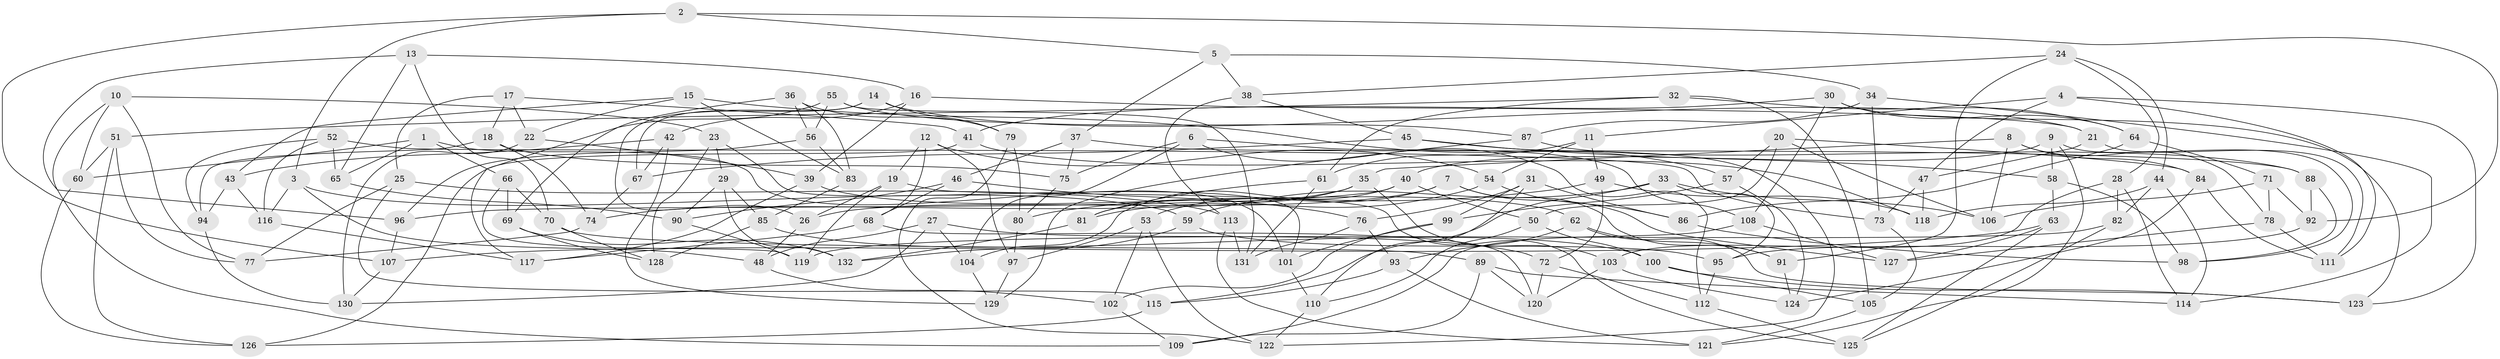 // coarse degree distribution, {6: 0.5365853658536586, 4: 0.3902439024390244, 5: 0.07317073170731707}
// Generated by graph-tools (version 1.1) at 2025/42/03/06/25 10:42:22]
// undirected, 132 vertices, 264 edges
graph export_dot {
graph [start="1"]
  node [color=gray90,style=filled];
  1;
  2;
  3;
  4;
  5;
  6;
  7;
  8;
  9;
  10;
  11;
  12;
  13;
  14;
  15;
  16;
  17;
  18;
  19;
  20;
  21;
  22;
  23;
  24;
  25;
  26;
  27;
  28;
  29;
  30;
  31;
  32;
  33;
  34;
  35;
  36;
  37;
  38;
  39;
  40;
  41;
  42;
  43;
  44;
  45;
  46;
  47;
  48;
  49;
  50;
  51;
  52;
  53;
  54;
  55;
  56;
  57;
  58;
  59;
  60;
  61;
  62;
  63;
  64;
  65;
  66;
  67;
  68;
  69;
  70;
  71;
  72;
  73;
  74;
  75;
  76;
  77;
  78;
  79;
  80;
  81;
  82;
  83;
  84;
  85;
  86;
  87;
  88;
  89;
  90;
  91;
  92;
  93;
  94;
  95;
  96;
  97;
  98;
  99;
  100;
  101;
  102;
  103;
  104;
  105;
  106;
  107;
  108;
  109;
  110;
  111;
  112;
  113;
  114;
  115;
  116;
  117;
  118;
  119;
  120;
  121;
  122;
  123;
  124;
  125;
  126;
  127;
  128;
  129;
  130;
  131;
  132;
  1 -- 66;
  1 -- 65;
  1 -- 101;
  1 -- 60;
  2 -- 92;
  2 -- 5;
  2 -- 107;
  2 -- 3;
  3 -- 116;
  3 -- 59;
  3 -- 48;
  4 -- 47;
  4 -- 111;
  4 -- 123;
  4 -- 11;
  5 -- 37;
  5 -- 38;
  5 -- 34;
  6 -- 104;
  6 -- 75;
  6 -- 112;
  6 -- 108;
  7 -- 53;
  7 -- 26;
  7 -- 91;
  7 -- 127;
  8 -- 84;
  8 -- 78;
  8 -- 106;
  8 -- 35;
  9 -- 58;
  9 -- 121;
  9 -- 98;
  9 -- 40;
  10 -- 109;
  10 -- 60;
  10 -- 23;
  10 -- 77;
  11 -- 54;
  11 -- 61;
  11 -- 49;
  12 -- 97;
  12 -- 54;
  12 -- 19;
  12 -- 68;
  13 -- 16;
  13 -- 65;
  13 -- 70;
  13 -- 96;
  14 -- 79;
  14 -- 26;
  14 -- 21;
  14 -- 67;
  15 -- 43;
  15 -- 57;
  15 -- 22;
  15 -- 83;
  16 -- 42;
  16 -- 39;
  16 -- 21;
  17 -- 25;
  17 -- 22;
  17 -- 18;
  17 -- 41;
  18 -- 74;
  18 -- 94;
  18 -- 75;
  19 -- 119;
  19 -- 125;
  19 -- 26;
  20 -- 106;
  20 -- 50;
  20 -- 57;
  20 -- 84;
  21 -- 47;
  21 -- 111;
  22 -- 39;
  22 -- 130;
  23 -- 101;
  23 -- 128;
  23 -- 29;
  24 -- 28;
  24 -- 44;
  24 -- 38;
  24 -- 91;
  25 -- 77;
  25 -- 115;
  25 -- 113;
  26 -- 48;
  27 -- 130;
  27 -- 48;
  27 -- 72;
  27 -- 104;
  28 -- 103;
  28 -- 114;
  28 -- 82;
  29 -- 85;
  29 -- 90;
  29 -- 132;
  30 -- 108;
  30 -- 123;
  30 -- 41;
  30 -- 64;
  31 -- 99;
  31 -- 86;
  31 -- 76;
  31 -- 110;
  32 -- 105;
  32 -- 51;
  32 -- 61;
  32 -- 64;
  33 -- 95;
  33 -- 115;
  33 -- 59;
  33 -- 106;
  34 -- 114;
  34 -- 73;
  34 -- 87;
  35 -- 103;
  35 -- 74;
  35 -- 81;
  36 -- 56;
  36 -- 69;
  36 -- 79;
  36 -- 83;
  37 -- 88;
  37 -- 46;
  37 -- 75;
  38 -- 113;
  38 -- 45;
  39 -- 62;
  39 -- 117;
  40 -- 50;
  40 -- 104;
  40 -- 96;
  41 -- 126;
  41 -- 118;
  42 -- 129;
  42 -- 67;
  42 -- 43;
  43 -- 116;
  43 -- 94;
  44 -- 114;
  44 -- 118;
  44 -- 82;
  45 -- 122;
  45 -- 58;
  45 -- 67;
  46 -- 90;
  46 -- 76;
  46 -- 68;
  47 -- 118;
  47 -- 73;
  48 -- 102;
  49 -- 118;
  49 -- 72;
  49 -- 80;
  50 -- 110;
  50 -- 100;
  51 -- 77;
  51 -- 60;
  51 -- 126;
  52 -- 73;
  52 -- 116;
  52 -- 94;
  52 -- 65;
  53 -- 122;
  53 -- 97;
  53 -- 102;
  54 -- 81;
  54 -- 86;
  55 -- 56;
  55 -- 117;
  55 -- 131;
  55 -- 87;
  56 -- 96;
  56 -- 83;
  57 -- 124;
  57 -- 99;
  58 -- 63;
  58 -- 98;
  59 -- 132;
  59 -- 95;
  60 -- 126;
  61 -- 81;
  61 -- 131;
  62 -- 91;
  62 -- 93;
  62 -- 123;
  63 -- 127;
  63 -- 107;
  63 -- 125;
  64 -- 71;
  64 -- 86;
  65 -- 90;
  66 -- 119;
  66 -- 69;
  66 -- 70;
  67 -- 74;
  68 -- 120;
  68 -- 117;
  69 -- 128;
  69 -- 132;
  70 -- 128;
  70 -- 89;
  71 -- 106;
  71 -- 78;
  71 -- 92;
  72 -- 112;
  72 -- 120;
  73 -- 105;
  74 -- 77;
  75 -- 80;
  76 -- 131;
  76 -- 93;
  78 -- 111;
  78 -- 127;
  79 -- 80;
  79 -- 122;
  80 -- 97;
  81 -- 132;
  82 -- 125;
  82 -- 119;
  83 -- 85;
  84 -- 124;
  84 -- 111;
  85 -- 100;
  85 -- 128;
  86 -- 98;
  87 -- 129;
  87 -- 88;
  88 -- 98;
  88 -- 92;
  89 -- 109;
  89 -- 120;
  89 -- 114;
  90 -- 119;
  91 -- 124;
  92 -- 95;
  93 -- 121;
  93 -- 115;
  94 -- 130;
  95 -- 112;
  96 -- 107;
  97 -- 129;
  99 -- 101;
  99 -- 102;
  100 -- 105;
  100 -- 123;
  101 -- 110;
  102 -- 109;
  103 -- 120;
  103 -- 124;
  104 -- 129;
  105 -- 121;
  107 -- 130;
  108 -- 127;
  108 -- 109;
  110 -- 122;
  112 -- 125;
  113 -- 131;
  113 -- 121;
  115 -- 126;
  116 -- 117;
}

